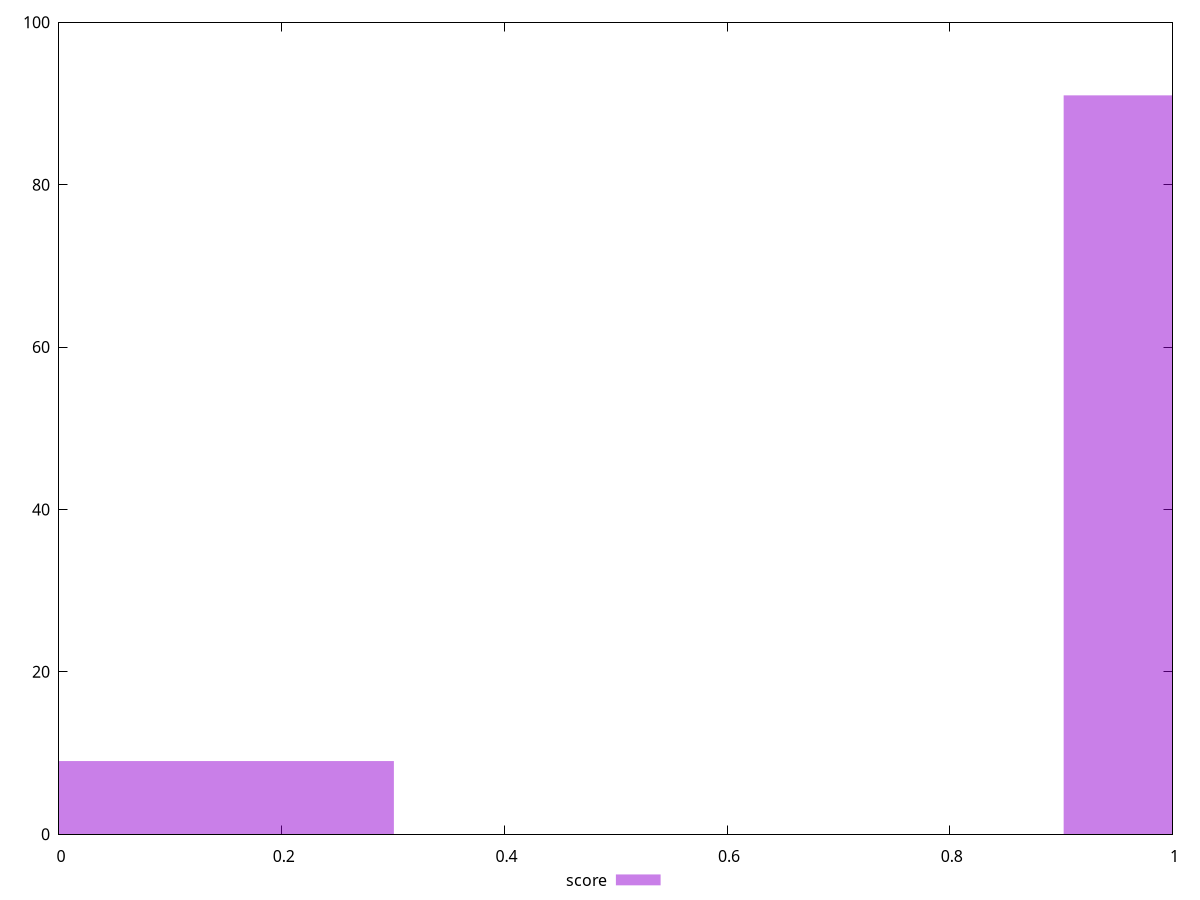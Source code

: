 reset

$score <<EOF
1.2029995492890326 91
0 9
EOF

set key outside below
set boxwidth 0.6014997746445163
set xrange [0:1]
set yrange [0:100]
set trange [0:100]
set style fill transparent solid 0.5 noborder
set terminal svg size 640, 490 enhanced background rgb 'white'
set output "reports/report_00028_2021-02-24T12-49-42.674Z/server-response-time/samples/card/score/histogram.svg"

plot $score title "score" with boxes

reset
